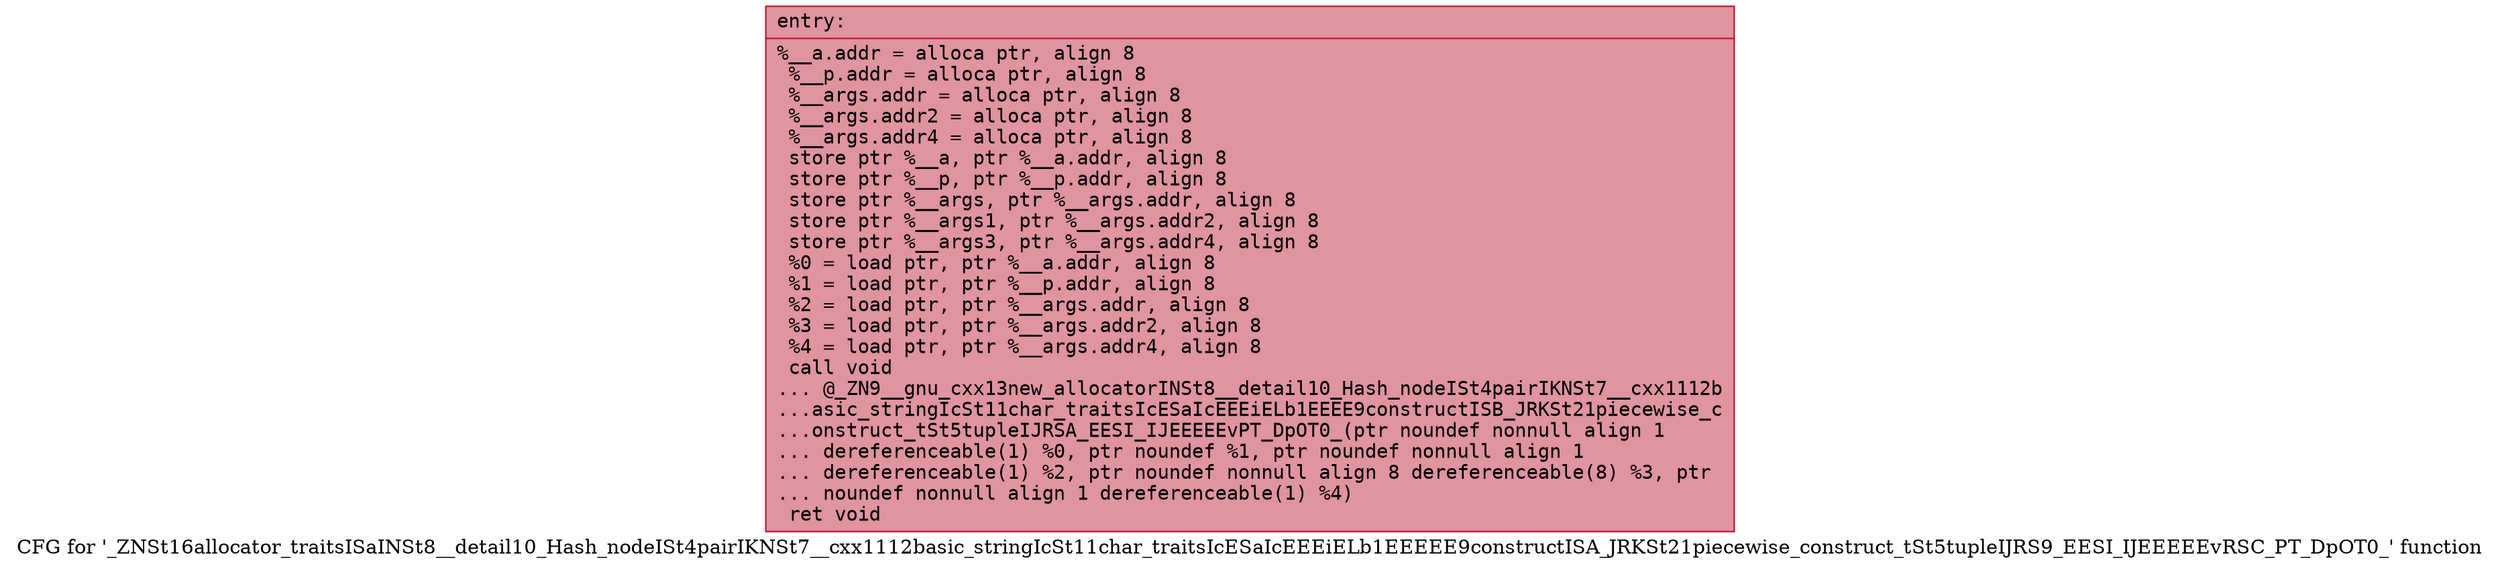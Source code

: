 digraph "CFG for '_ZNSt16allocator_traitsISaINSt8__detail10_Hash_nodeISt4pairIKNSt7__cxx1112basic_stringIcSt11char_traitsIcESaIcEEEiELb1EEEEE9constructISA_JRKSt21piecewise_construct_tSt5tupleIJRS9_EESI_IJEEEEEvRSC_PT_DpOT0_' function" {
	label="CFG for '_ZNSt16allocator_traitsISaINSt8__detail10_Hash_nodeISt4pairIKNSt7__cxx1112basic_stringIcSt11char_traitsIcESaIcEEEiELb1EEEEE9constructISA_JRKSt21piecewise_construct_tSt5tupleIJRS9_EESI_IJEEEEEvRSC_PT_DpOT0_' function";

	Node0x55c7e0a63430 [shape=record,color="#b70d28ff", style=filled, fillcolor="#b70d2870" fontname="Courier",label="{entry:\l|  %__a.addr = alloca ptr, align 8\l  %__p.addr = alloca ptr, align 8\l  %__args.addr = alloca ptr, align 8\l  %__args.addr2 = alloca ptr, align 8\l  %__args.addr4 = alloca ptr, align 8\l  store ptr %__a, ptr %__a.addr, align 8\l  store ptr %__p, ptr %__p.addr, align 8\l  store ptr %__args, ptr %__args.addr, align 8\l  store ptr %__args1, ptr %__args.addr2, align 8\l  store ptr %__args3, ptr %__args.addr4, align 8\l  %0 = load ptr, ptr %__a.addr, align 8\l  %1 = load ptr, ptr %__p.addr, align 8\l  %2 = load ptr, ptr %__args.addr, align 8\l  %3 = load ptr, ptr %__args.addr2, align 8\l  %4 = load ptr, ptr %__args.addr4, align 8\l  call void\l... @_ZN9__gnu_cxx13new_allocatorINSt8__detail10_Hash_nodeISt4pairIKNSt7__cxx1112b\l...asic_stringIcSt11char_traitsIcESaIcEEEiELb1EEEE9constructISB_JRKSt21piecewise_c\l...onstruct_tSt5tupleIJRSA_EESI_IJEEEEEvPT_DpOT0_(ptr noundef nonnull align 1\l... dereferenceable(1) %0, ptr noundef %1, ptr noundef nonnull align 1\l... dereferenceable(1) %2, ptr noundef nonnull align 8 dereferenceable(8) %3, ptr\l... noundef nonnull align 1 dereferenceable(1) %4)\l  ret void\l}"];
}
